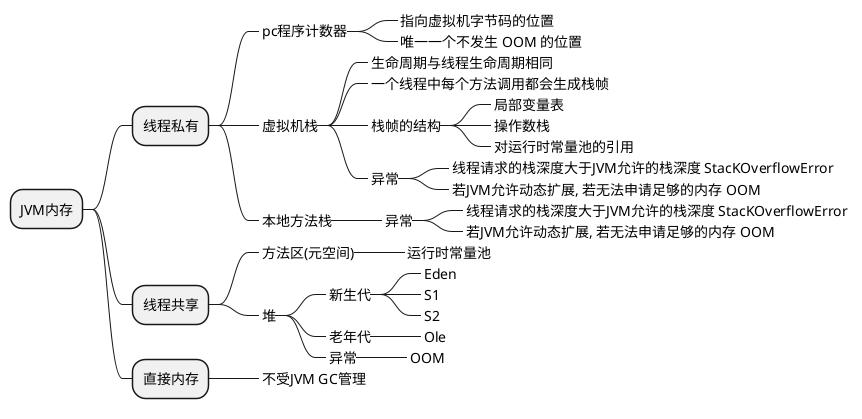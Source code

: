 @startmindmap
* JVM内存
** 线程私有
***_ pc程序计数器
****_ 指向虚拟机字节码的位置
****_ 唯一一个不发生 OOM 的位置

***_ 虚拟机栈
****_ 生命周期与线程生命周期相同
****_ 一个线程中每个方法调用都会生成栈帧

****_ 栈帧的结构
*****_ 局部变量表
*****_ 操作数栈
*****_ 对运行时常量池的引用

****_ 异常
*****_ 线程请求的栈深度大于JVM允许的栈深度 StacKOverflowError 
*****_ 若JVM允许动态扩展, 若无法申请足够的内存 OOM

***_ 本地方法栈
****_ 异常
*****_ 线程请求的栈深度大于JVM允许的栈深度 StacKOverflowError 
*****_ 若JVM允许动态扩展, 若无法申请足够的内存 OOM


** 线程共享
***_ 方法区(元空间)
****_ 运行时常量池
***_ 堆
****_ 新生代
*****_ Eden
*****_ S1
*****_ S2

****_ 老年代
*****_ Ole
****_ 异常
*****_ OOM


** 直接内存
***_ 不受JVM GC管理



@endmindmap